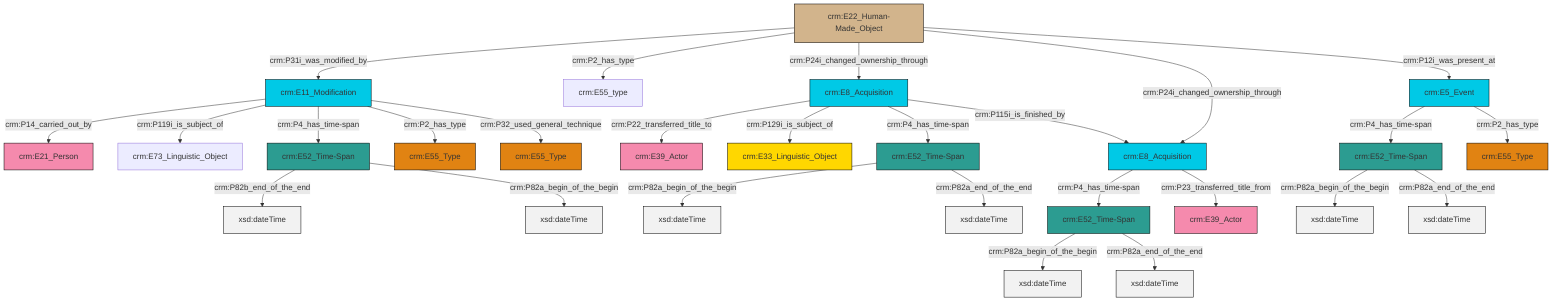 graph TD
classDef Literal fill:#f2f2f2,stroke:#000000;
classDef CRM_Entity fill:#FFFFFF,stroke:#000000;
classDef Temporal_Entity fill:#00C9E6, stroke:#000000;
classDef Type fill:#E18312, stroke:#000000;
classDef Time-Span fill:#2C9C91, stroke:#000000;
classDef Appellation fill:#FFEB7F, stroke:#000000;
classDef Place fill:#008836, stroke:#000000;
classDef Persistent_Item fill:#B266B2, stroke:#000000;
classDef Conceptual_Object fill:#FFD700, stroke:#000000;
classDef Physical_Thing fill:#D2B48C, stroke:#000000;
classDef Actor fill:#f58aad, stroke:#000000;
classDef PC_Classes fill:#4ce600, stroke:#000000;
classDef Multi fill:#cccccc,stroke:#000000;

4["crm:E52_Time-Span"]:::Time-Span -->|crm:P82a_begin_of_the_begin| 5[xsd:dateTime]:::Literal
6["crm:E11_Modification"]:::Temporal_Entity -->|crm:P14_carried_out_by| 7["crm:E21_Person"]:::Actor
8["crm:E22_Human-Made_Object"]:::Physical_Thing -->|crm:P31i_was_modified_by| 6["crm:E11_Modification"]:::Temporal_Entity
14["crm:E52_Time-Span"]:::Time-Span -->|crm:P82a_begin_of_the_begin| 15[xsd:dateTime]:::Literal
8["crm:E22_Human-Made_Object"]:::Physical_Thing -->|crm:P2_has_type| 17["crm:E55_type"]:::Default
18["crm:E8_Acquisition"]:::Temporal_Entity -->|crm:P22_transferred_title_to| 19["crm:E39_Actor"]:::Actor
18["crm:E8_Acquisition"]:::Temporal_Entity -->|crm:P129i_is_subject_of| 2["crm:E33_Linguistic_Object"]:::Conceptual_Object
9["crm:E8_Acquisition"]:::Temporal_Entity -->|crm:P4_has_time-span| 11["crm:E52_Time-Span"]:::Time-Span
6["crm:E11_Modification"]:::Temporal_Entity -->|crm:P119i_is_subject_of| 23["crm:E73_Linguistic_Object"]:::Default
18["crm:E8_Acquisition"]:::Temporal_Entity -->|crm:P4_has_time-span| 4["crm:E52_Time-Span"]:::Time-Span
14["crm:E52_Time-Span"]:::Time-Span -->|crm:P82a_end_of_the_end| 26[xsd:dateTime]:::Literal
4["crm:E52_Time-Span"]:::Time-Span -->|crm:P82a_end_of_the_end| 28[xsd:dateTime]:::Literal
8["crm:E22_Human-Made_Object"]:::Physical_Thing -->|crm:P24i_changed_ownership_through| 18["crm:E8_Acquisition"]:::Temporal_Entity
18["crm:E8_Acquisition"]:::Temporal_Entity -->|crm:P115i_is_finished_by| 9["crm:E8_Acquisition"]:::Temporal_Entity
9["crm:E8_Acquisition"]:::Temporal_Entity -->|crm:P23_transferred_title_from| 36["crm:E39_Actor"]:::Actor
11["crm:E52_Time-Span"]:::Time-Span -->|crm:P82a_begin_of_the_begin| 37[xsd:dateTime]:::Literal
0["crm:E5_Event"]:::Temporal_Entity -->|crm:P4_has_time-span| 14["crm:E52_Time-Span"]:::Time-Span
6["crm:E11_Modification"]:::Temporal_Entity -->|crm:P4_has_time-span| 33["crm:E52_Time-Span"]:::Time-Span
11["crm:E52_Time-Span"]:::Time-Span -->|crm:P82a_end_of_the_end| 39[xsd:dateTime]:::Literal
8["crm:E22_Human-Made_Object"]:::Physical_Thing -->|crm:P24i_changed_ownership_through| 9["crm:E8_Acquisition"]:::Temporal_Entity
6["crm:E11_Modification"]:::Temporal_Entity -->|crm:P2_has_type| 20["crm:E55_Type"]:::Type
33["crm:E52_Time-Span"]:::Time-Span -->|crm:P82b_end_of_the_end| 41[xsd:dateTime]:::Literal
8["crm:E22_Human-Made_Object"]:::Physical_Thing -->|crm:P12i_was_present_at| 0["crm:E5_Event"]:::Temporal_Entity
33["crm:E52_Time-Span"]:::Time-Span -->|crm:P82a_begin_of_the_begin| 43[xsd:dateTime]:::Literal
0["crm:E5_Event"]:::Temporal_Entity -->|crm:P2_has_type| 24["crm:E55_Type"]:::Type
6["crm:E11_Modification"]:::Temporal_Entity -->|crm:P32_used_general_technique| 30["crm:E55_Type"]:::Type